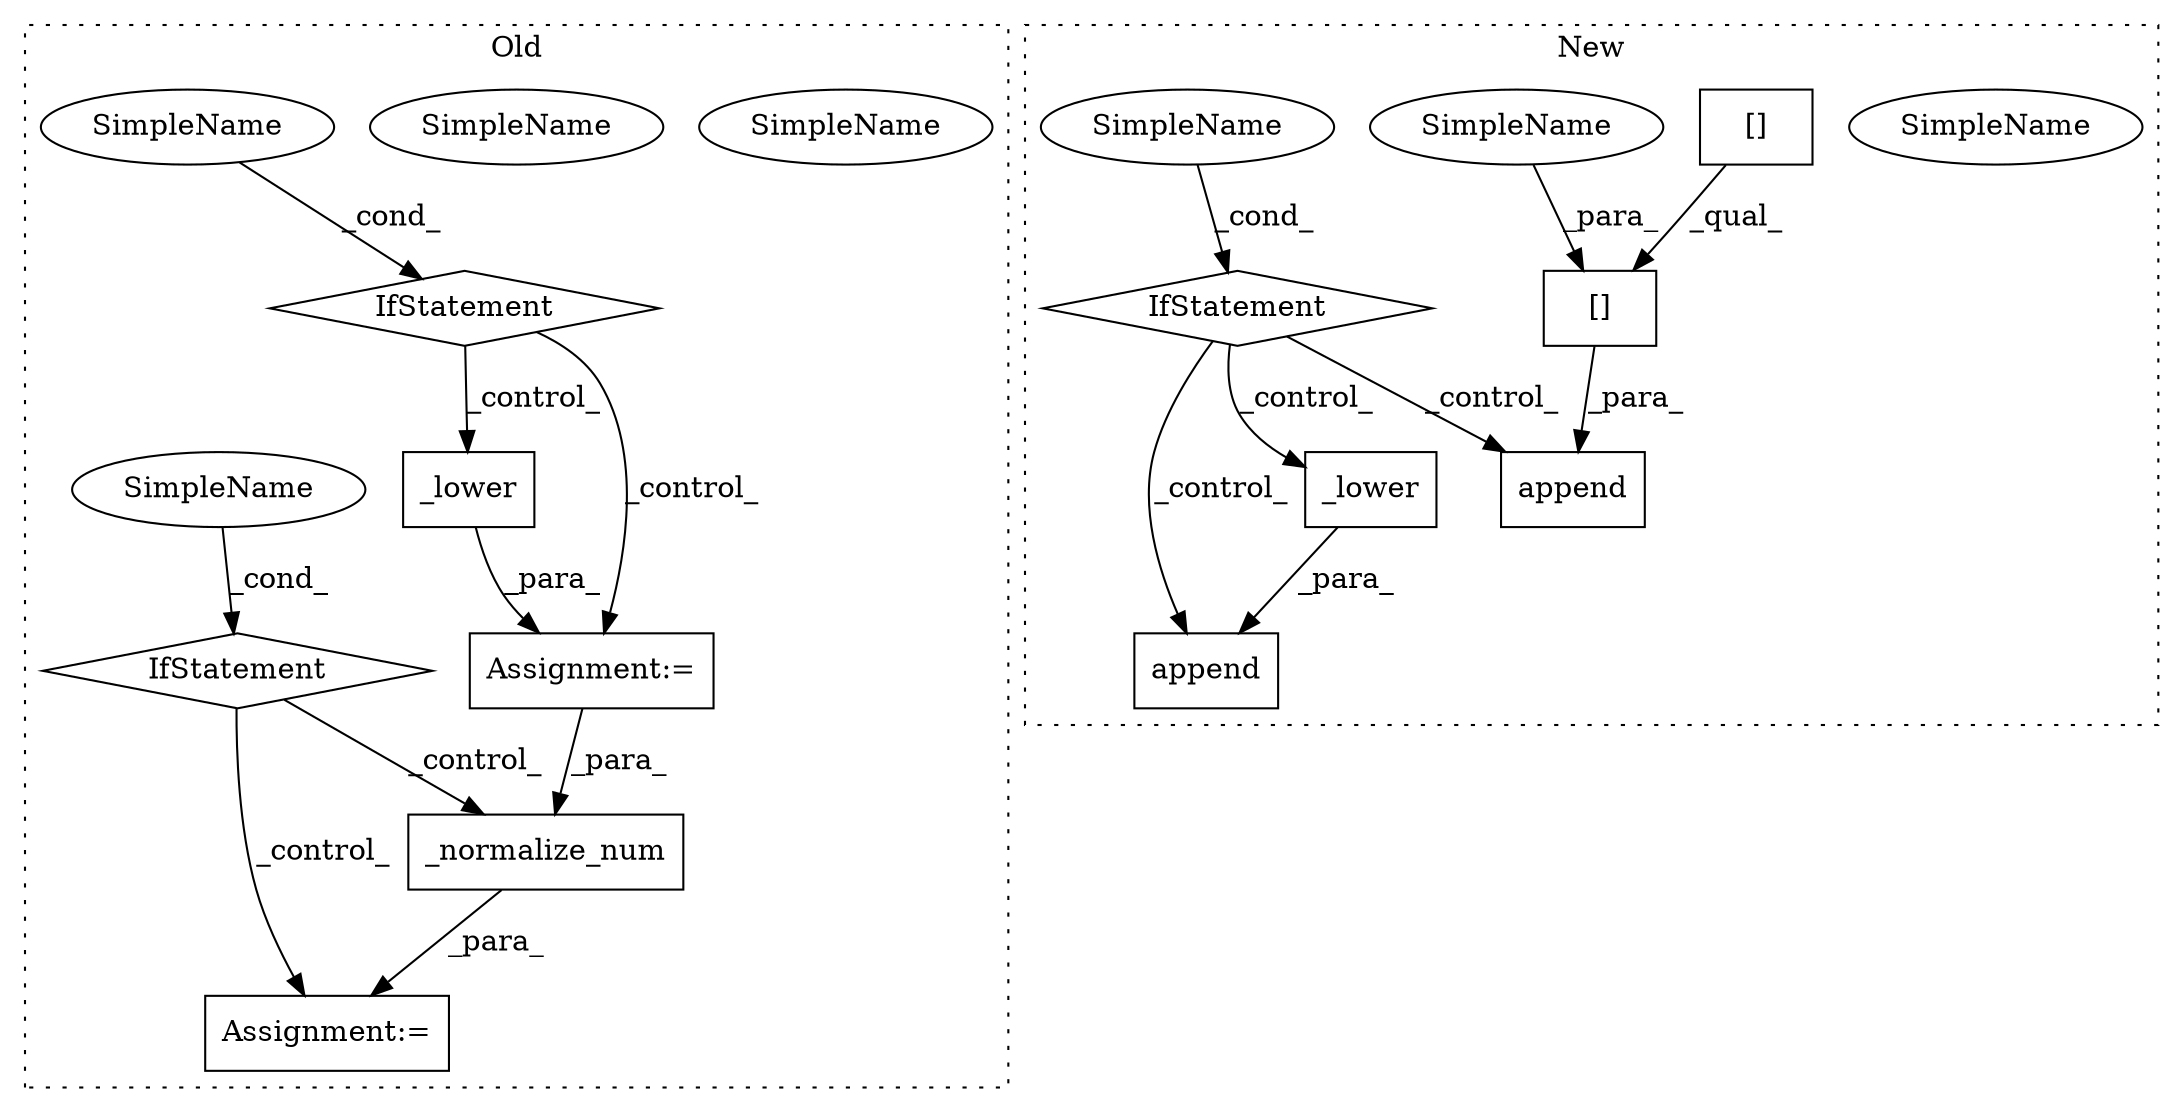 digraph G {
subgraph cluster0 {
1 [label="_normalize_num" a="32" s="10236,10255" l="15,1" shape="box"];
3 [label="_lower" a="32" s="10179,10190" l="7,1" shape="box"];
8 [label="SimpleName" a="42" s="10211" l="8" shape="ellipse"];
9 [label="IfStatement" a="25" s="10207,10219" l="4,2" shape="diamond"];
10 [label="SimpleName" a="42" s="10153" l="9" shape="ellipse"];
11 [label="IfStatement" a="25" s="10149,10162" l="4,2" shape="diamond"];
13 [label="Assignment:=" a="7" s="10235" l="1" shape="box"];
14 [label="Assignment:=" a="7" s="10178" l="1" shape="box"];
17 [label="SimpleName" a="42" s="10153" l="9" shape="ellipse"];
18 [label="SimpleName" a="42" s="10211" l="8" shape="ellipse"];
label = "Old";
style="dotted";
}
subgraph cluster1 {
2 [label="append" a="32" s="10043,10070" l="7,1" shape="box"];
4 [label="_lower" a="32" s="10050,10069" l="7,1" shape="box"];
5 [label="[]" a="2" s="10121,10132" l="10,1" shape="box"];
6 [label="SimpleName" a="42" s="10007" l="9" shape="ellipse"];
7 [label="[]" a="2" s="10121,10129" l="7,1" shape="box"];
12 [label="IfStatement" a="25" s="10003,10016" l="4,2" shape="diamond"];
15 [label="append" a="32" s="10114,10133" l="7,1" shape="box"];
16 [label="SimpleName" a="42" s="10131" l="1" shape="ellipse"];
19 [label="SimpleName" a="42" s="10007" l="9" shape="ellipse"];
label = "New";
style="dotted";
}
1 -> 13 [label="_para_"];
3 -> 14 [label="_para_"];
4 -> 2 [label="_para_"];
5 -> 15 [label="_para_"];
7 -> 5 [label="_qual_"];
9 -> 13 [label="_control_"];
9 -> 1 [label="_control_"];
11 -> 3 [label="_control_"];
11 -> 14 [label="_control_"];
12 -> 15 [label="_control_"];
12 -> 4 [label="_control_"];
12 -> 2 [label="_control_"];
14 -> 1 [label="_para_"];
16 -> 5 [label="_para_"];
17 -> 11 [label="_cond_"];
18 -> 9 [label="_cond_"];
19 -> 12 [label="_cond_"];
}
